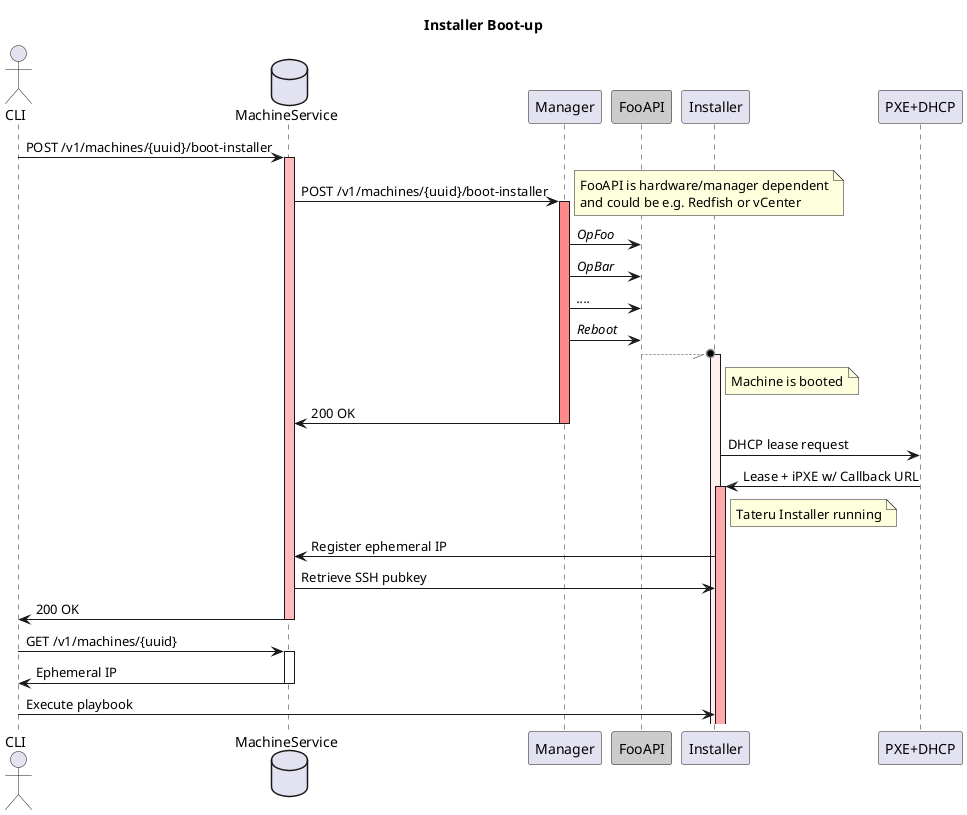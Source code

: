 @startuml
' Render using http://www.plantuml.com/plantuml/
title Installer Boot-up
actor CLI
database MachineService
participant Manager
participant FooAPI #cccccc
participant Installer
participant "PXE+DHCP"

CLI->MachineService: POST /v1/machines/{uuid}/boot-installer
activate MachineService #FFBBBB

MachineService->Manager: POST /v1/machines/{uuid}/boot-installer
activate Manager #FF8888

note right
  FooAPI is hardware/manager dependent
  and could be e.g. Redfish or vCenter
end note
Manager->FooAPI: //OpFoo//
Manager->FooAPI: //OpBar//
Manager->FooAPI: //....//
Manager->FooAPI: //Reboot//
FooAPI --[#888888]//o Installer

activate Installer #FFEEEE
note right of Installer : Machine is booted

Manager->MachineService: 200 OK
deactivate Manager

Installer->"PXE+DHCP": DHCP lease request
"PXE+DHCP"->Installer: Lease + iPXE w/ Callback URL

activate Installer #FFAAAA
note right of Installer : Tateru Installer running

Installer->MachineService: Register ephemeral IP
MachineService->Installer: Retrieve SSH pubkey
MachineService->CLI: 200 OK
deactivate MachineService

CLI->MachineService: GET /v1/machines/{uuid}
activate MachineService
MachineService->CLI:Ephemeral IP
deactivate MachineService

CLI->Installer: Execute playbook
@enduml
